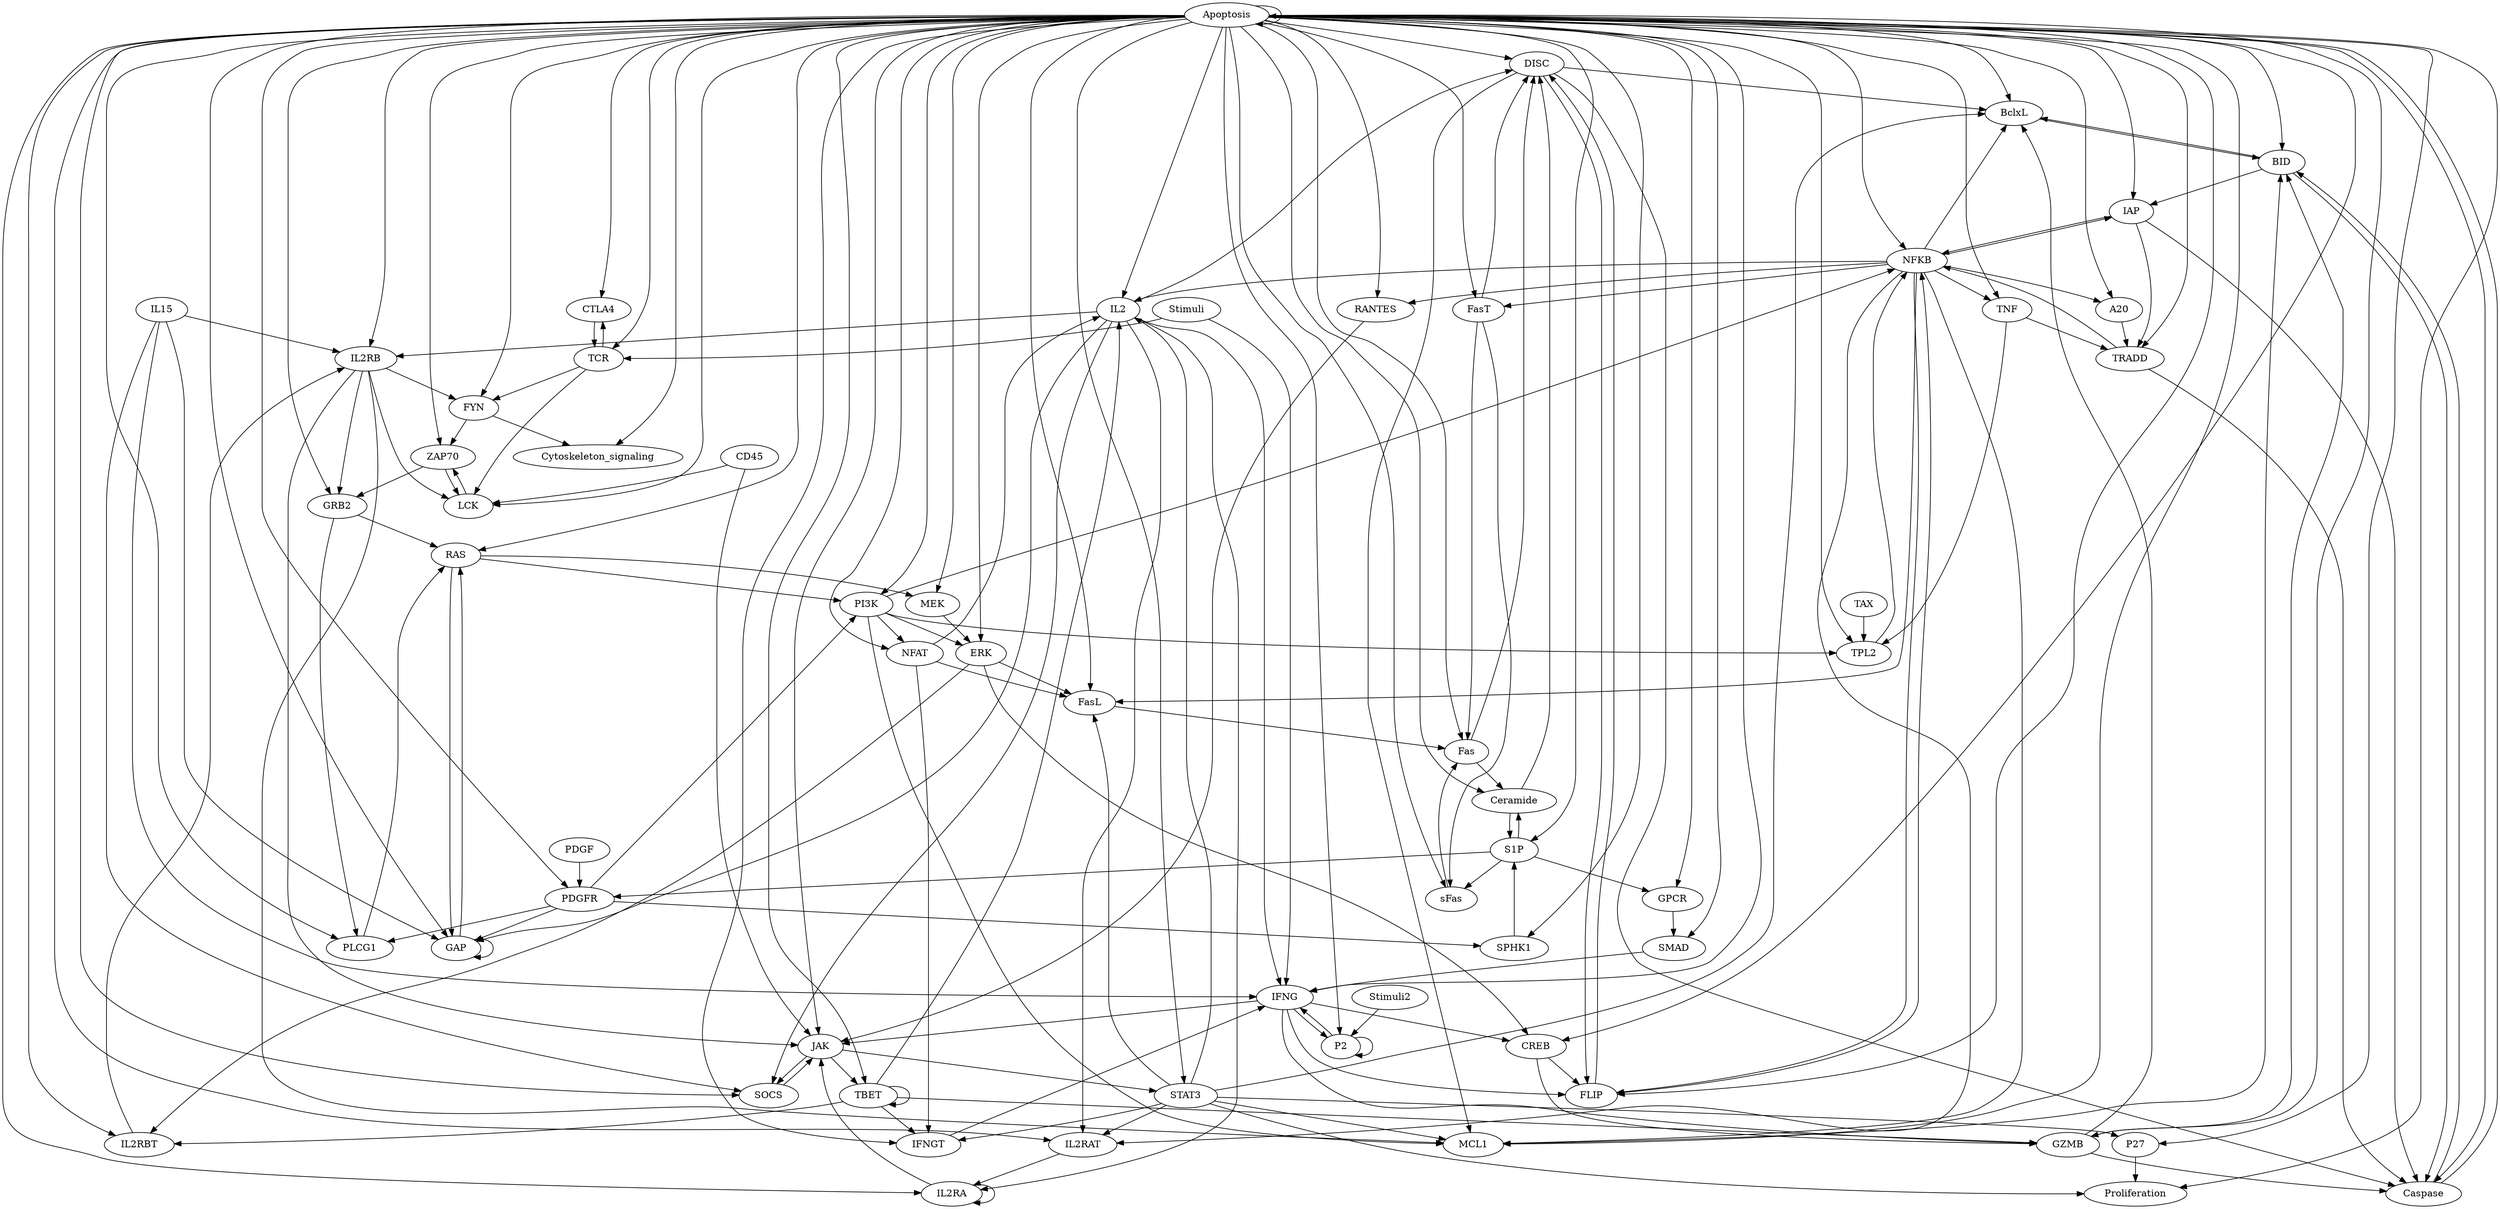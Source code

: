 digraph  {
" Proliferation " [equation="  (  (  ( STAT3  ) && ! ( Apoptosis  )  ) && ! ( P27  )  ) "];
" DISC " [equation="  (  ( FasT && (  (  ( Ceramide )  )  || (  ( Fas )  && (  (  ( ! FLIP )  )  )  )  || (  ( Fas && IL2 )  )  )  ) && ! ( Apoptosis  )  ) "];
" SPHK1 " [equation="  (  ( PDGFR  ) && ! ( Apoptosis  )  ) "];
" TBET " [equation="  (  ( TBET  ) && ! ( Apoptosis  )  )  || (  ( JAK  ) && ! ( Apoptosis  )  ) "];
" sFas " [equation="  (  ( FasT && (  (  ( S1P )  )  )  ) && ! ( Apoptosis  )  ) "];
" GAP " [equation="  (  (  (  ( PDGFR && (  (  ( GAP )  )  )  ) && ! ( Apoptosis  )  ) && ! ( IL2  )  ) && ! ( IL15  )  )  || (  (  (  ( RAS  ) && ! ( Apoptosis  )  ) && ! ( IL2  )  ) && ! ( IL15  )  ) "];
" A20 " [equation="  (  ( NFKB  ) && ! ( Apoptosis  )  ) "];
" ERK " [equation="  (  ( MEK && (  (  ( PI3K )  )  )  ) && ! ( Apoptosis  )  ) "];
" BclxL " [equation="  (  (  (  (  ( STAT3  ) && ! ( GZMB  )  ) && ! ( BID  )  ) && ! ( Apoptosis  )  ) && ! ( DISC  )  )  || (  (  (  (  ( NFKB  ) && ! ( GZMB  )  ) && ! ( BID  )  ) && ! ( Apoptosis  )  ) && ! ( DISC  )  ) "];
" Fas " [equation="  (  (  ( FasT && (  (  ( FasL )  )  )  ) && ! ( sFas  )  ) && ! ( Apoptosis  )  ) "];
" S1P " [equation="  (  (  ( SPHK1  ) && ! ( Ceramide  )  ) && ! ( Apoptosis  )  ) "];
" NFAT " [equation="  (  ( PI3K  ) && ! ( Apoptosis  )  ) "];
" Ceramide " [equation="  (  (  ( Fas  ) && ! ( Apoptosis  )  ) && ! ( S1P  )  ) "];
" Cytoskeleton_signaling " [equation="  (  ( FYN  ) && ! ( Apoptosis  )  ) "];
" CTLA4 " [equation="  (  ( TCR  ) && ! ( Apoptosis  )  ) "];
" SMAD " [equation="  (  ( GPCR  ) && ! ( Apoptosis  )  ) "];
" FYN " [equation="  (  ( TCR  ) && ! ( Apoptosis  )  )  || (  ( IL2RB  ) && ! ( Apoptosis  )  ) "];
" JAK " [equation="  (  (  (  ( IFNG  ) && ! ( Apoptosis  )  ) && ! ( CD45  )  ) && ! ( SOCS  )  )  || (  (  (  ( RANTES  ) && ! ( Apoptosis  )  ) && ! ( CD45  )  ) && ! ( SOCS  )  )  || (  (  (  ( IL2RA  ) && ! ( Apoptosis  )  ) && ! ( CD45  )  ) && ! ( SOCS  )  )  || (  (  (  ( IL2RB  ) && ! ( Apoptosis  )  ) && ! ( CD45  )  ) && ! ( SOCS  )  ) "];
" TPL2 " [equation="  (  ( TAX  ) && ! ( Apoptosis  )  )  || (  ( PI3K && (  (  ( TNF )  )  )  ) && ! ( Apoptosis  )  ) "];
" IFNGT " [equation="  (  ( TBET  ) && ! ( Apoptosis  )  )  || (  ( NFAT  ) && ! ( Apoptosis  )  )  || (  ( STAT3  ) && ! ( Apoptosis  )  ) "];
" GPCR " [equation="  (  ( S1P  ) && ! ( Apoptosis  )  ) "];
" PDGFR " [equation="  (  ( PDGF  ) && ! ( Apoptosis  )  )  || (  ( S1P  ) && ! ( Apoptosis  )  ) "];
" LCK " [equation="  (  ( CD45  ) && ! ( Apoptosis  )  )  || (  (  ( TCR  ) && ! ( ZAP70  )  ) && ! ( Apoptosis  )  )  || (  (  ( IL2RB  ) && ! ( ZAP70  )  ) && ! ( Apoptosis  )  ) "];
" CREB " [equation="  (  ( ERK && (  (  ( IFNG )  )  )  ) && ! ( Apoptosis  )  ) "];
" Apoptosis " [equation="  ( Caspase )  || ( Apoptosis ) "];
" GRB2 " [equation="  (  ( IL2RB  ) && ! ( Apoptosis  )  )  || (  ( ZAP70  ) && ! ( Apoptosis  )  ) "];
" STAT3 " [equation="  (  ( JAK  ) && ! ( Apoptosis  )  ) "];
" IL2 " [equation="  (  (  ( STAT3  ) && ! ( Apoptosis  )  ) && ! ( TBET  )  )  || (  (  ( NFAT  ) && ! ( Apoptosis  )  ) && ! ( TBET  )  )  || (  (  ( NFKB  ) && ! ( Apoptosis  )  ) && ! ( TBET  )  ) "];
" FLIP " [equation="  (  (  ( NFKB  ) && ! ( DISC  )  ) && ! ( Apoptosis  )  )  || (  (  ( CREB && (  (  ( IFNG )  )  )  ) && ! ( DISC  )  ) && ! ( Apoptosis  )  ) "];
" MCL1 " [equation="  (  (  ( IL2RB && (  (  ( STAT3 && PI3K && NFKB )  )  )  ) && ! ( DISC  )  ) && ! ( Apoptosis  )  ) "];
" IL2RAT " [equation="  (  ( IL2 && (  (  ( STAT3 || NFKB )  )  )  ) && ! ( Apoptosis  )  ) "];
" IAP " [equation="  (  (  ( NFKB  ) && ! ( BID  )  ) && ! ( Apoptosis  )  ) "];
" RANTES " [equation="  (  ( NFKB  ) && ! ( Apoptosis  )  ) "];
" FasL " [equation="  (  ( STAT3  ) && ! ( Apoptosis  )  )  || (  ( NFAT  ) && ! ( Apoptosis  )  )  || (  ( NFKB  ) && ! ( Apoptosis  )  )  || (  ( ERK  ) && ! ( Apoptosis  )  ) "];
" ZAP70 " [equation="  (  (  ( LCK  ) && ! ( Apoptosis  )  ) && ! ( FYN  )  ) "];
" Caspase " [equation="  (  (  ( GZMB && (  (  ( BID )  )  )  ) && ! ( Apoptosis  )  ) && ! ( IAP  )  )  || (  ( DISC  ) && ! ( Apoptosis  )  )  || (  (  ( TRADD && (  (  ( BID )  )  )  ) && ! ( Apoptosis  )  ) && ! ( IAP  )  ) "];
" NFKB " [equation="  (  ( PI3K  ) && ! ( Apoptosis  )  )  || (  ( TPL2  ) && ! ( Apoptosis  )  )  || (  ( FLIP && (  (  ( TRADD && IAP )  )  )  ) && ! ( Apoptosis  )  ) "];
" PI3K " [equation="  (  ( PDGFR  ) && ! ( Apoptosis  )  )  || (  ( RAS  ) && ! ( Apoptosis  )  ) "];
" GZMB " [equation="  (  ( TBET  ) && ! ( Apoptosis  )  )  || (  ( CREB && (  (  ( IFNG )  )  )  ) && ! ( Apoptosis  )  ) "];
" TCR " [equation="  (  (  ( Stimuli  ) && ! ( CTLA4  )  ) && ! ( Apoptosis  )  ) "];
" RAS " [equation="  (  (  ( GRB2  ) && ! ( GAP  )  ) && ! ( Apoptosis  )  )  || (  (  ( PLCG1  ) && ! ( GAP  )  ) && ! ( Apoptosis  )  ) "];
" TRADD " [equation="  (  (  (  ( TNF  ) && ! ( IAP  )  ) && ! ( Apoptosis  )  ) && ! ( A20  )  ) "];
" MEK " [equation="  (  ( RAS  ) && ! ( Apoptosis  )  ) "];
" P27 " [equation="  (  ( STAT3  ) && ! ( Apoptosis  )  ) "];
" IL2RBT " [equation="  (  ( ERK && (  (  ( TBET )  )  )  ) && ! ( Apoptosis  )  ) "];
" SOCS " [equation="  (  (  (  ( JAK  ) && ! ( IL15  )  ) && ! ( Apoptosis  )  ) && ! ( IL2  )  ) "];
" IL2RA " [equation="  (  (  ( IL2 && (  (  ( IL2RAT )  )  )  ) && ! ( IL2RA  )  ) && ! ( Apoptosis  )  ) "];
" FasT " [equation="  (  ( NFKB  ) && ! ( Apoptosis  )  ) "];
" IFNG " [equation="  (  (  (  ( IL15 && (  (  ( IFNGT )  )  )  ) && ! ( P2  )  ) && ! ( Apoptosis  )  ) && ! ( SMAD  )  )  || (  (  (  ( IL2 && (  (  ( IFNGT )  )  )  ) && ! ( P2  )  ) && ! ( Apoptosis  )  ) && ! ( SMAD  )  )  || (  (  (  ( Stimuli && (  (  ( IFNGT )  )  )  ) && ! ( P2  )  ) && ! ( Apoptosis  )  ) && ! ( SMAD  )  ) "];
" IL2RB " [equation="  (  ( IL2RBT && (  (  ( IL2 || IL15 )  )  )  ) && ! ( Apoptosis  )  ) "];
" PLCG1 " [equation="  (  ( PDGFR  ) && ! ( Apoptosis  )  )  || (  ( GRB2  ) && ! ( Apoptosis  )  ) "];
" BID " [equation="  (  (  (  ( Caspase  ) && ! ( MCL1  )  ) && ! ( Apoptosis  )  ) && ! ( BclxL  )  )  || (  (  (  ( GZMB  ) && ! ( MCL1  )  ) && ! ( Apoptosis  )  ) && ! ( BclxL  )  ) "];
" TNF " [equation="  (  ( NFKB  ) && ! ( Apoptosis  )  ) "];
" P2 " [equation="  (  (  ( IFNG  ) && ! ( Stimuli2  )  ) && ! ( Apoptosis  )  )  || (  (  ( P2  ) && ! ( Stimuli2  )  ) && ! ( Apoptosis  )  ) "];
" IL15 ";
" CD45 ";
" TAX ";
" PDGF ";
" Stimuli ";
" Stimuli2 ";
" DISC " -> " BclxL ";
" DISC " -> " FLIP ";
" DISC " -> " MCL1 ";
" DISC " -> " Caspase ";
" SPHK1 " -> " S1P ";
" TBET " -> " TBET ";
" TBET " -> " IFNGT ";
" TBET " -> " IL2 ";
" TBET " -> " GZMB ";
" TBET " -> " IL2RBT ";
" sFas " -> " Fas ";
" GAP " -> " GAP ";
" GAP " -> " RAS ";
" A20 " -> " TRADD ";
" ERK " -> " CREB ";
" ERK " -> " FasL ";
" ERK " -> " IL2RBT ";
" BclxL " -> " BID ";
" Fas " -> " DISC ";
" Fas " -> " Ceramide ";
" S1P " -> " sFas ";
" S1P " -> " Ceramide ";
" S1P " -> " GPCR ";
" S1P " -> " PDGFR ";
" NFAT " -> " IFNGT ";
" NFAT " -> " IL2 ";
" NFAT " -> " FasL ";
" Ceramide " -> " DISC ";
" Ceramide " -> " S1P ";
" CTLA4 " -> " TCR ";
" SMAD " -> " IFNG ";
" FYN " -> " Cytoskeleton_signaling ";
" FYN " -> " ZAP70 ";
" JAK " -> " TBET ";
" JAK " -> " STAT3 ";
" JAK " -> " SOCS ";
" TPL2 " -> " NFKB ";
" IFNGT " -> " IFNG ";
" GPCR " -> " SMAD ";
" PDGFR " -> " SPHK1 ";
" PDGFR " -> " GAP ";
" PDGFR " -> " PI3K ";
" PDGFR " -> " PLCG1 ";
" LCK " -> " ZAP70 ";
" CREB " -> " FLIP ";
" CREB " -> " GZMB ";
" Apoptosis " -> " Proliferation ";
" Apoptosis " -> " DISC ";
" Apoptosis " -> " SPHK1 ";
" Apoptosis " -> " TBET ";
" Apoptosis " -> " sFas ";
" Apoptosis " -> " GAP ";
" Apoptosis " -> " A20 ";
" Apoptosis " -> " ERK ";
" Apoptosis " -> " BclxL ";
" Apoptosis " -> " Fas ";
" Apoptosis " -> " S1P ";
" Apoptosis " -> " NFAT ";
" Apoptosis " -> " Ceramide ";
" Apoptosis " -> " Cytoskeleton_signaling ";
" Apoptosis " -> " CTLA4 ";
" Apoptosis " -> " SMAD ";
" Apoptosis " -> " FYN ";
" Apoptosis " -> " JAK ";
" Apoptosis " -> " TPL2 ";
" Apoptosis " -> " IFNGT ";
" Apoptosis " -> " GPCR ";
" Apoptosis " -> " PDGFR ";
" Apoptosis " -> " LCK ";
" Apoptosis " -> " CREB ";
" Apoptosis " -> " Apoptosis ";
" Apoptosis " -> " GRB2 ";
" Apoptosis " -> " STAT3 ";
" Apoptosis " -> " IL2 ";
" Apoptosis " -> " FLIP ";
" Apoptosis " -> " MCL1 ";
" Apoptosis " -> " IL2RAT ";
" Apoptosis " -> " IAP ";
" Apoptosis " -> " RANTES ";
" Apoptosis " -> " FasL ";
" Apoptosis " -> " ZAP70 ";
" Apoptosis " -> " Caspase ";
" Apoptosis " -> " NFKB ";
" Apoptosis " -> " PI3K ";
" Apoptosis " -> " GZMB ";
" Apoptosis " -> " TCR ";
" Apoptosis " -> " RAS ";
" Apoptosis " -> " TRADD ";
" Apoptosis " -> " MEK ";
" Apoptosis " -> " P27 ";
" Apoptosis " -> " IL2RBT ";
" Apoptosis " -> " SOCS ";
" Apoptosis " -> " IL2RA ";
" Apoptosis " -> " FasT ";
" Apoptosis " -> " IFNG ";
" Apoptosis " -> " IL2RB ";
" Apoptosis " -> " PLCG1 ";
" Apoptosis " -> " BID ";
" Apoptosis " -> " TNF ";
" Apoptosis " -> " P2 ";
" GRB2 " -> " RAS ";
" GRB2 " -> " PLCG1 ";
" STAT3 " -> " Proliferation ";
" STAT3 " -> " BclxL ";
" STAT3 " -> " IFNGT ";
" STAT3 " -> " IL2 ";
" STAT3 " -> " MCL1 ";
" STAT3 " -> " IL2RAT ";
" STAT3 " -> " FasL ";
" STAT3 " -> " P27 ";
" IL2 " -> " DISC ";
" IL2 " -> " GAP ";
" IL2 " -> " IL2RAT ";
" IL2 " -> " SOCS ";
" IL2 " -> " IL2RA ";
" IL2 " -> " IFNG ";
" IL2 " -> " IL2RB ";
" FLIP " -> " DISC ";
" FLIP " -> " NFKB ";
" MCL1 " -> " BID ";
" IL2RAT " -> " IL2RA ";
" IAP " -> " Caspase ";
" IAP " -> " NFKB ";
" IAP " -> " TRADD ";
" RANTES " -> " JAK ";
" FasL " -> " Fas ";
" ZAP70 " -> " LCK ";
" ZAP70 " -> " GRB2 ";
" Caspase " -> " Apoptosis ";
" Caspase " -> " BID ";
" NFKB " -> " A20 ";
" NFKB " -> " BclxL ";
" NFKB " -> " IL2 ";
" NFKB " -> " FLIP ";
" NFKB " -> " MCL1 ";
" NFKB " -> " IL2RAT ";
" NFKB " -> " IAP ";
" NFKB " -> " RANTES ";
" NFKB " -> " FasL ";
" NFKB " -> " FasT ";
" NFKB " -> " TNF ";
" PI3K " -> " ERK ";
" PI3K " -> " NFAT ";
" PI3K " -> " TPL2 ";
" PI3K " -> " MCL1 ";
" PI3K " -> " NFKB ";
" GZMB " -> " BclxL ";
" GZMB " -> " Caspase ";
" GZMB " -> " BID ";
" TCR " -> " CTLA4 ";
" TCR " -> " FYN ";
" TCR " -> " LCK ";
" RAS " -> " GAP ";
" RAS " -> " PI3K ";
" RAS " -> " MEK ";
" TRADD " -> " Caspase ";
" TRADD " -> " NFKB ";
" MEK " -> " ERK ";
" P27 " -> " Proliferation ";
" IL2RBT " -> " IL2RB ";
" SOCS " -> " JAK ";
" IL2RA " -> " JAK ";
" IL2RA " -> " IL2RA ";
" FasT " -> " DISC ";
" FasT " -> " sFas ";
" FasT " -> " Fas ";
" IFNG " -> " JAK ";
" IFNG " -> " CREB ";
" IFNG " -> " FLIP ";
" IFNG " -> " GZMB ";
" IFNG " -> " P2 ";
" IL2RB " -> " FYN ";
" IL2RB " -> " JAK ";
" IL2RB " -> " LCK ";
" IL2RB " -> " GRB2 ";
" IL2RB " -> " MCL1 ";
" PLCG1 " -> " RAS ";
" BID " -> " BclxL ";
" BID " -> " IAP ";
" BID " -> " Caspase ";
" TNF " -> " TPL2 ";
" TNF " -> " TRADD ";
" P2 " -> " IFNG ";
" P2 " -> " P2 ";
" IL15 " -> " GAP ";
" IL15 " -> " SOCS ";
" IL15 " -> " IFNG ";
" IL15 " -> " IL2RB ";
" CD45 " -> " JAK ";
" CD45 " -> " LCK ";
" TAX " -> " TPL2 ";
" PDGF " -> " PDGFR ";
" Stimuli " -> " TCR ";
" Stimuli " -> " IFNG ";
" Stimuli2 " -> " P2 ";
}
